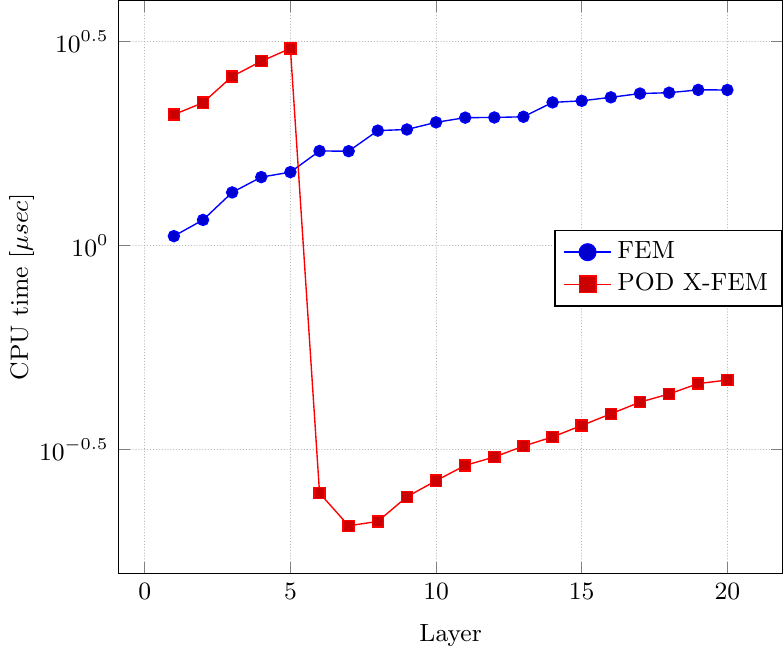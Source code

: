 \documentclass{standalone}
\usepackage{pgfplots}
\usepackage{filecontents}
\usepackage{tikz}
\usetikzlibrary{calc,fit,spy}

\begin{filecontents*}{FEM_time.csv}
layer, time
1,1.055e+00
2,1.156e+00
3,1.35e+00 
4,1.472e+00 
5,1.514e+00 
6,1.706e+00 
7,1.704e+00 
8,1.914e+00 
9,1.926e+00 
10,2.005e+00 
11,2.059e+00 
12,2.061e+00 
13,2.069e+00 
14,2.244e+00 
15,2.264e+00 
16,2.309e+00 
17,2.359e+00 
18,2.37e+00 
19,2.408e+00 
20,2.407e+00 

\end{filecontents*}

\begin{filecontents*}{XFEM1_time.csv}
layer, time
1,2.291e+00
2,2.436e+00 
3,2.706e+00 
4,3.052e+00 
5,3.161e+00 
6,2.832e-01 
7,1.709e-01 
8,1.72e-01 
9,1.932e-01 
10,2.126e-01 
11,2.344e-01 
12,2.487e-01 
13,2.695e-01 
14,2.862e-01 
15,3.1e-01 
16,3.316e-01 
17,3.498e-01 
18,3.726e-01 
19,3.852e-01 
20,4.066e-01 

\end{filecontents*}

\begin{filecontents*}{XFEM3OverIntegration10_time.csv}
layer, time
1, 2.16e+00,
2, 2.272e+00,
3, 2.648e+00,
4, 2.843e+00, 
5, 3.082e+00, 
6, 5.756e-01, 
7, 6.104e-01, 
8, 6.223e-01, 
9, 6.934e-01, 
10, 7.322e-01, 
11, 7.756e-01, 
12, 7.917e-01, 
13, 8.187e-01, 
14, 8.314e-01, 
15, 8.589e-01, 
16, 9.051e-01, 
17, 9.331e-01, 
18, 9.749e-01, 
19, 9.938e-01, 
20, 1.029e+00, 
\end{filecontents*}

\begin{filecontents*}{XFEM2OverIntegration1_time.csv}
layer, time
1, 2.095e+00,
2, 2.24e+00,
3, 2.599e+00,
4, 2.831e+00,
5, 3.043e+00,
6, 2.474e-01,
7, 2.057e-01,
8, 2.109e-01,
9, 2.423e-01,
10, 2.653e-01,
11, 2.893e-01,
12, 3.033e-01,
13, 3.225e-01,
14, 3.397e-01,
15, 3.624e-01,
16, 3.87e-01,
17, 4.134e-01,
18, 4.329e-01,
19, 4.59e-01,
20, 4.683e-01, 
\end{filecontents*}


\begin{document}
\begin{tikzpicture} [spy using outlines= {circle, magnification=2, size=3.0cm, connect spies}]

  \begin{semilogyaxis}[
        scale only axis, % The height and width argument only apply to the actual axis
        %xmin=1.0, xmax=1.0e+5,
        %ymin=1e-3, ymax=1.0e2,
        xlabel={Layer},
        ylabel={CPU time [$\mu sec$] },
        %legend pos= west,
        font=\small,
        mark size=2,
        line width = 0.5,
	    legend style={font=\small, mark size=3, at={(1.0,0.6)}},
        legend cell align=left,
        %cycle list name=myCycleListColor,
    		grid = both,
   	    grid style={ dash pattern = on 0.05 off 1,
    		line cap = round, draw=gray!60 }
      ]
		%2 levels of refinement		

\addplot table [ x = layer, y = time, col sep = comma] {FEM_time.csv};
   \addlegendentry{FEM};
	
\addplot table [x = layer, y = time, col sep = comma] {XFEM2OverIntegration1_time.csv};
   \addlegendentry{POD X-FEM};
 \end{semilogyaxis} 

% \spy on (0.9,1.25) in node at (-3,3);


\end{tikzpicture}
\end{document}


